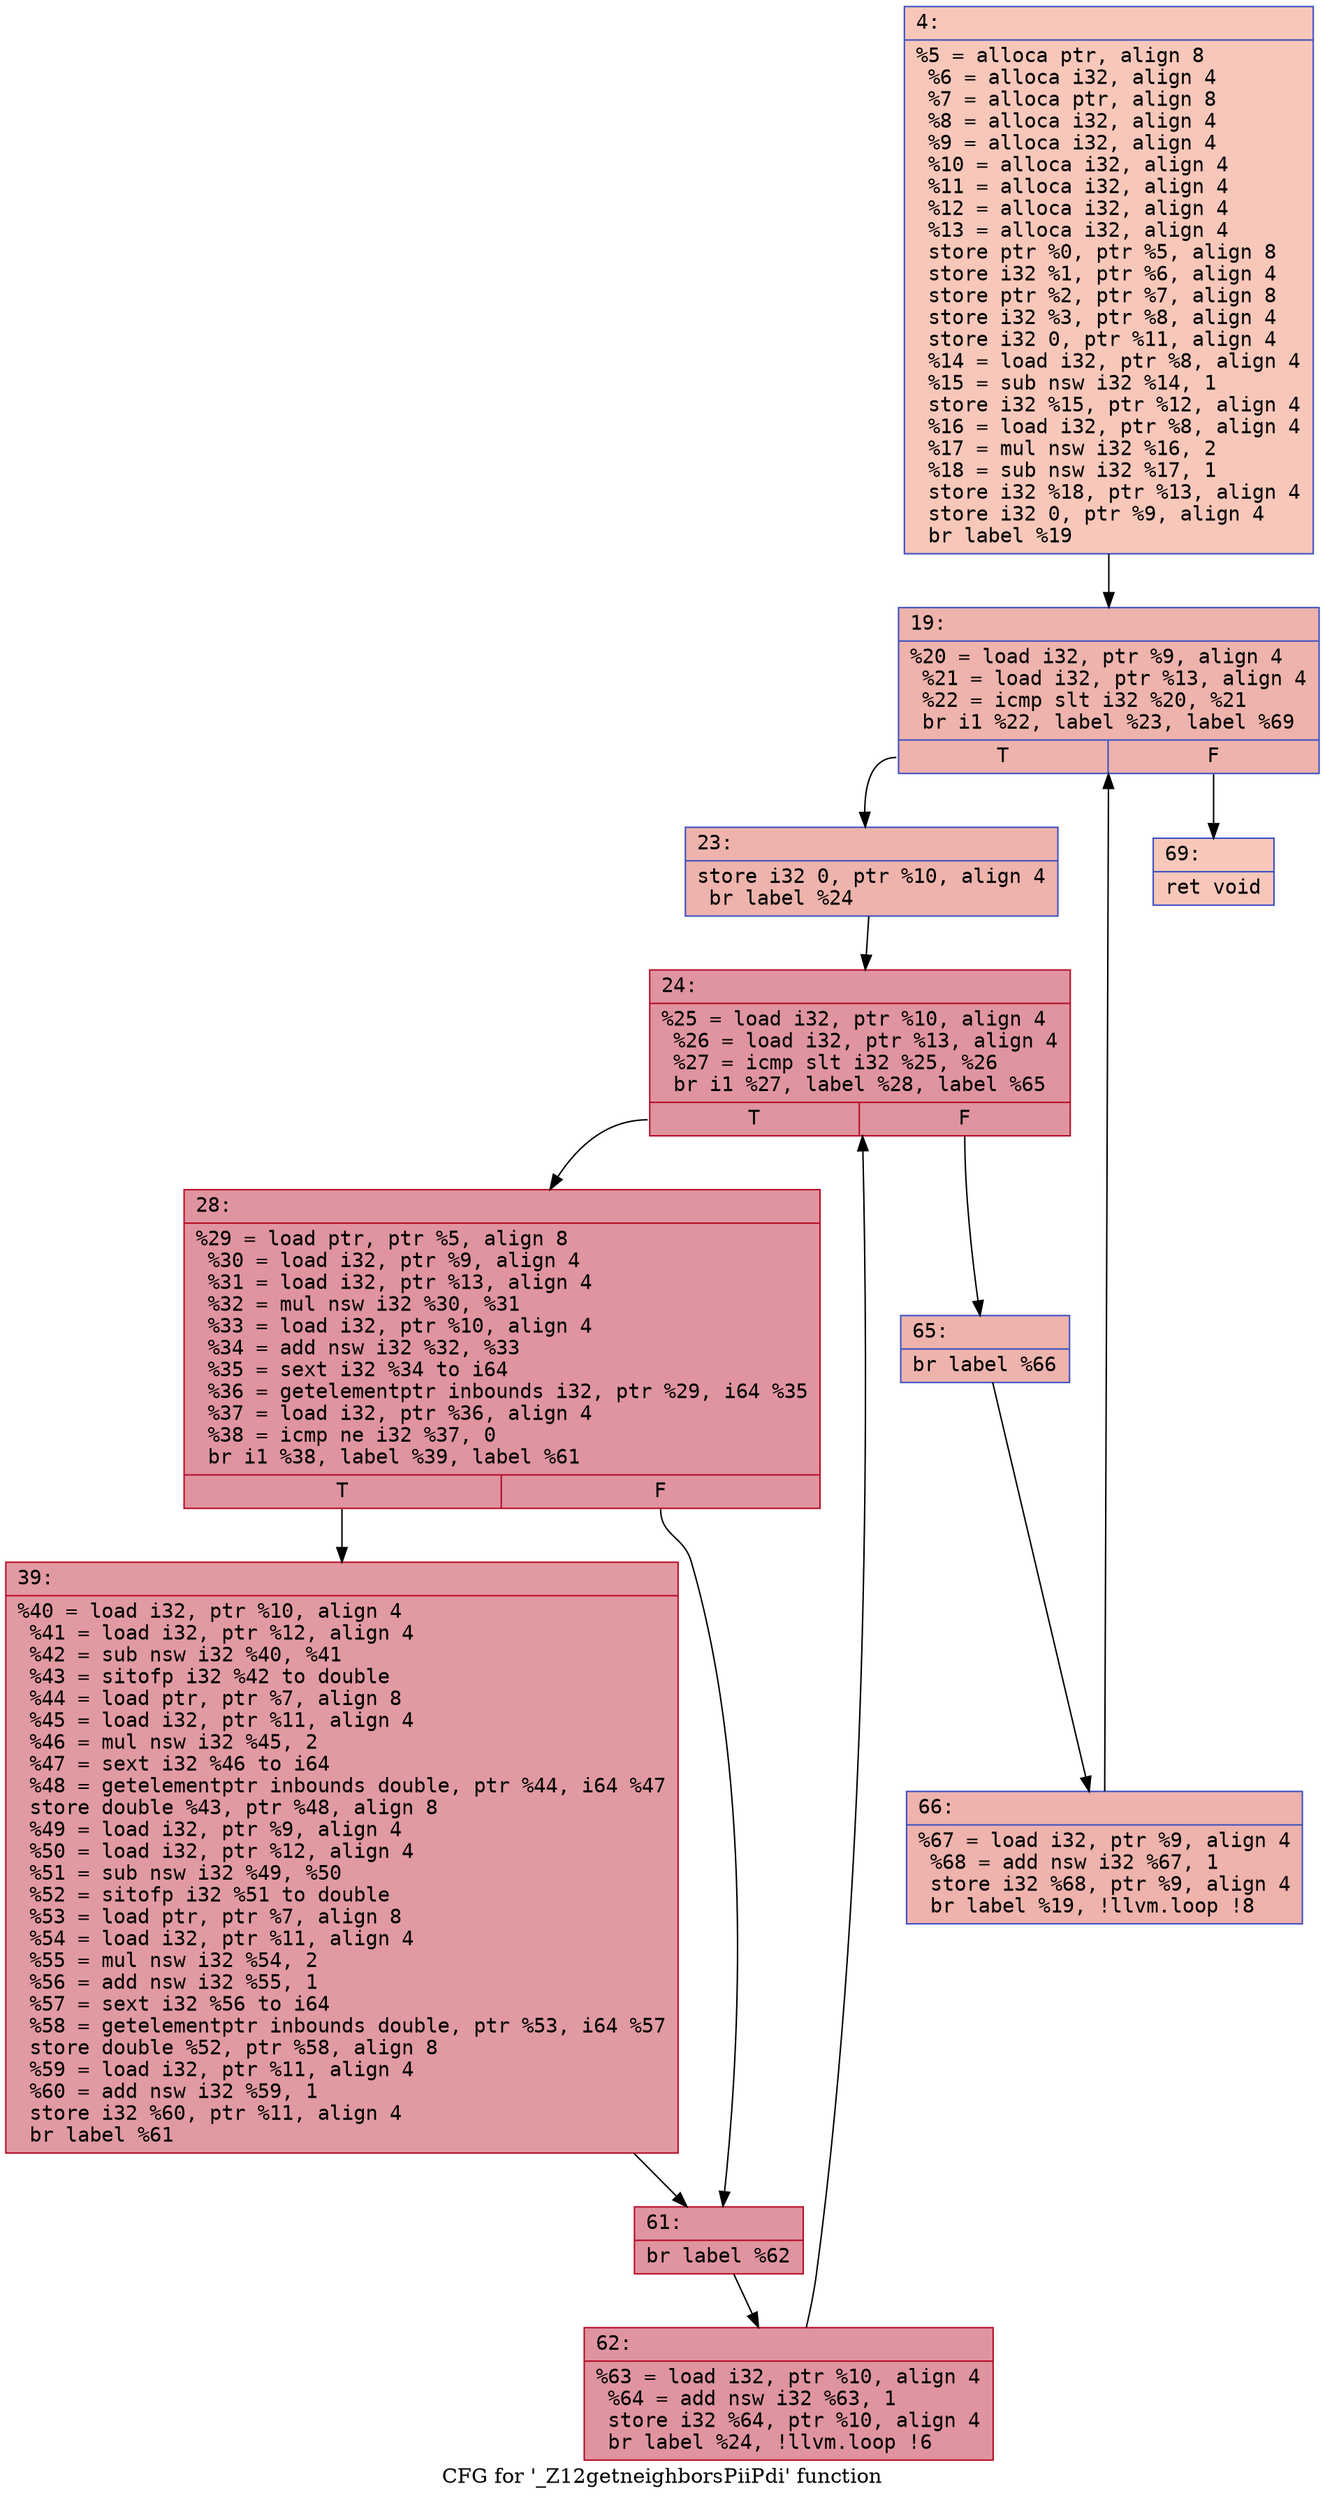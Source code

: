digraph "CFG for '_Z12getneighborsPiiPdi' function" {
	label="CFG for '_Z12getneighborsPiiPdi' function";

	Node0x600003cf8460 [shape=record,color="#3d50c3ff", style=filled, fillcolor="#ec7f6370" fontname="Courier",label="{4:\l|  %5 = alloca ptr, align 8\l  %6 = alloca i32, align 4\l  %7 = alloca ptr, align 8\l  %8 = alloca i32, align 4\l  %9 = alloca i32, align 4\l  %10 = alloca i32, align 4\l  %11 = alloca i32, align 4\l  %12 = alloca i32, align 4\l  %13 = alloca i32, align 4\l  store ptr %0, ptr %5, align 8\l  store i32 %1, ptr %6, align 4\l  store ptr %2, ptr %7, align 8\l  store i32 %3, ptr %8, align 4\l  store i32 0, ptr %11, align 4\l  %14 = load i32, ptr %8, align 4\l  %15 = sub nsw i32 %14, 1\l  store i32 %15, ptr %12, align 4\l  %16 = load i32, ptr %8, align 4\l  %17 = mul nsw i32 %16, 2\l  %18 = sub nsw i32 %17, 1\l  store i32 %18, ptr %13, align 4\l  store i32 0, ptr %9, align 4\l  br label %19\l}"];
	Node0x600003cf8460 -> Node0x600003cf84b0[tooltip="4 -> 19\nProbability 100.00%" ];
	Node0x600003cf84b0 [shape=record,color="#3d50c3ff", style=filled, fillcolor="#d6524470" fontname="Courier",label="{19:\l|  %20 = load i32, ptr %9, align 4\l  %21 = load i32, ptr %13, align 4\l  %22 = icmp slt i32 %20, %21\l  br i1 %22, label %23, label %69\l|{<s0>T|<s1>F}}"];
	Node0x600003cf84b0:s0 -> Node0x600003cf8500[tooltip="19 -> 23\nProbability 96.88%" ];
	Node0x600003cf84b0:s1 -> Node0x600003cf8780[tooltip="19 -> 69\nProbability 3.12%" ];
	Node0x600003cf8500 [shape=record,color="#3d50c3ff", style=filled, fillcolor="#d6524470" fontname="Courier",label="{23:\l|  store i32 0, ptr %10, align 4\l  br label %24\l}"];
	Node0x600003cf8500 -> Node0x600003cf8550[tooltip="23 -> 24\nProbability 100.00%" ];
	Node0x600003cf8550 [shape=record,color="#b70d28ff", style=filled, fillcolor="#b70d2870" fontname="Courier",label="{24:\l|  %25 = load i32, ptr %10, align 4\l  %26 = load i32, ptr %13, align 4\l  %27 = icmp slt i32 %25, %26\l  br i1 %27, label %28, label %65\l|{<s0>T|<s1>F}}"];
	Node0x600003cf8550:s0 -> Node0x600003cf85a0[tooltip="24 -> 28\nProbability 96.88%" ];
	Node0x600003cf8550:s1 -> Node0x600003cf86e0[tooltip="24 -> 65\nProbability 3.12%" ];
	Node0x600003cf85a0 [shape=record,color="#b70d28ff", style=filled, fillcolor="#b70d2870" fontname="Courier",label="{28:\l|  %29 = load ptr, ptr %5, align 8\l  %30 = load i32, ptr %9, align 4\l  %31 = load i32, ptr %13, align 4\l  %32 = mul nsw i32 %30, %31\l  %33 = load i32, ptr %10, align 4\l  %34 = add nsw i32 %32, %33\l  %35 = sext i32 %34 to i64\l  %36 = getelementptr inbounds i32, ptr %29, i64 %35\l  %37 = load i32, ptr %36, align 4\l  %38 = icmp ne i32 %37, 0\l  br i1 %38, label %39, label %61\l|{<s0>T|<s1>F}}"];
	Node0x600003cf85a0:s0 -> Node0x600003cf85f0[tooltip="28 -> 39\nProbability 62.50%" ];
	Node0x600003cf85a0:s1 -> Node0x600003cf8640[tooltip="28 -> 61\nProbability 37.50%" ];
	Node0x600003cf85f0 [shape=record,color="#b70d28ff", style=filled, fillcolor="#bb1b2c70" fontname="Courier",label="{39:\l|  %40 = load i32, ptr %10, align 4\l  %41 = load i32, ptr %12, align 4\l  %42 = sub nsw i32 %40, %41\l  %43 = sitofp i32 %42 to double\l  %44 = load ptr, ptr %7, align 8\l  %45 = load i32, ptr %11, align 4\l  %46 = mul nsw i32 %45, 2\l  %47 = sext i32 %46 to i64\l  %48 = getelementptr inbounds double, ptr %44, i64 %47\l  store double %43, ptr %48, align 8\l  %49 = load i32, ptr %9, align 4\l  %50 = load i32, ptr %12, align 4\l  %51 = sub nsw i32 %49, %50\l  %52 = sitofp i32 %51 to double\l  %53 = load ptr, ptr %7, align 8\l  %54 = load i32, ptr %11, align 4\l  %55 = mul nsw i32 %54, 2\l  %56 = add nsw i32 %55, 1\l  %57 = sext i32 %56 to i64\l  %58 = getelementptr inbounds double, ptr %53, i64 %57\l  store double %52, ptr %58, align 8\l  %59 = load i32, ptr %11, align 4\l  %60 = add nsw i32 %59, 1\l  store i32 %60, ptr %11, align 4\l  br label %61\l}"];
	Node0x600003cf85f0 -> Node0x600003cf8640[tooltip="39 -> 61\nProbability 100.00%" ];
	Node0x600003cf8640 [shape=record,color="#b70d28ff", style=filled, fillcolor="#b70d2870" fontname="Courier",label="{61:\l|  br label %62\l}"];
	Node0x600003cf8640 -> Node0x600003cf8690[tooltip="61 -> 62\nProbability 100.00%" ];
	Node0x600003cf8690 [shape=record,color="#b70d28ff", style=filled, fillcolor="#b70d2870" fontname="Courier",label="{62:\l|  %63 = load i32, ptr %10, align 4\l  %64 = add nsw i32 %63, 1\l  store i32 %64, ptr %10, align 4\l  br label %24, !llvm.loop !6\l}"];
	Node0x600003cf8690 -> Node0x600003cf8550[tooltip="62 -> 24\nProbability 100.00%" ];
	Node0x600003cf86e0 [shape=record,color="#3d50c3ff", style=filled, fillcolor="#d6524470" fontname="Courier",label="{65:\l|  br label %66\l}"];
	Node0x600003cf86e0 -> Node0x600003cf8730[tooltip="65 -> 66\nProbability 100.00%" ];
	Node0x600003cf8730 [shape=record,color="#3d50c3ff", style=filled, fillcolor="#d6524470" fontname="Courier",label="{66:\l|  %67 = load i32, ptr %9, align 4\l  %68 = add nsw i32 %67, 1\l  store i32 %68, ptr %9, align 4\l  br label %19, !llvm.loop !8\l}"];
	Node0x600003cf8730 -> Node0x600003cf84b0[tooltip="66 -> 19\nProbability 100.00%" ];
	Node0x600003cf8780 [shape=record,color="#3d50c3ff", style=filled, fillcolor="#ec7f6370" fontname="Courier",label="{69:\l|  ret void\l}"];
}
